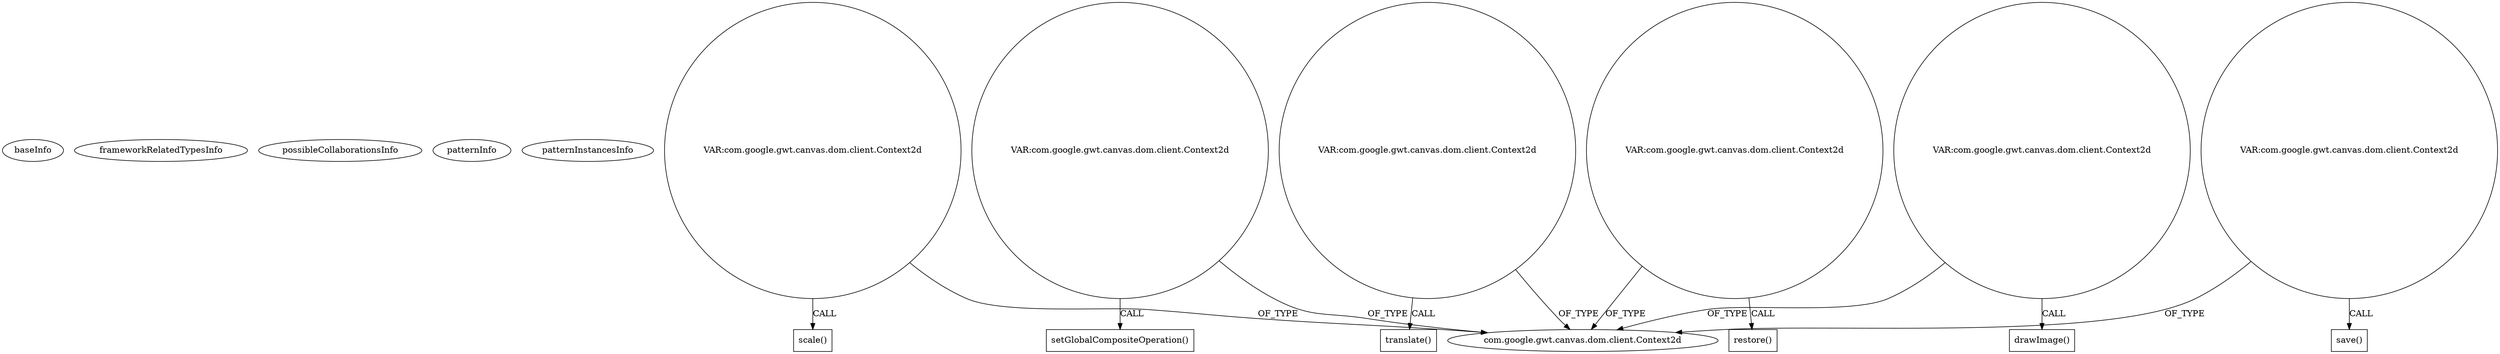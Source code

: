 digraph {
baseInfo[graphId=795,category="pattern",isAnonymous=false,possibleRelation=false]
frameworkRelatedTypesInfo[]
possibleCollaborationsInfo[]
patternInfo[frequency=2.0,patternRootClient=null]
patternInstancesInfo[0="akjava-GWT-Hangouts~/akjava-GWT-Hangouts/GWT-Hangouts-master/apps/easyoverlay/src/com/akjava/gwt/hangout/easyoverlay/client/EasyOverlay.java~EasyOverlay~492",1="akjava-GWT-Hangouts~/akjava-GWT-Hangouts/GWT-Hangouts-master/apps/easyoverlay/src/com/akjava/gwt/hangout/easyoverlay/client/EasyOverlay.java~void onApiReady()~513"]
483[label="com.google.gwt.canvas.dom.client.Context2d",vertexType="FRAMEWORK_CLASS_TYPE",isFrameworkType=false]
486[label="VAR:com.google.gwt.canvas.dom.client.Context2d",vertexType="VARIABLE_EXPRESION",isFrameworkType=false,shape=circle]
498[label="VAR:com.google.gwt.canvas.dom.client.Context2d",vertexType="VARIABLE_EXPRESION",isFrameworkType=false,shape=circle]
491[label="VAR:com.google.gwt.canvas.dom.client.Context2d",vertexType="VARIABLE_EXPRESION",isFrameworkType=false,shape=circle]
503[label="VAR:com.google.gwt.canvas.dom.client.Context2d",vertexType="VARIABLE_EXPRESION",isFrameworkType=false,shape=circle]
481[label="VAR:com.google.gwt.canvas.dom.client.Context2d",vertexType="VARIABLE_EXPRESION",isFrameworkType=false,shape=circle]
510[label="VAR:com.google.gwt.canvas.dom.client.Context2d",vertexType="VARIABLE_EXPRESION",isFrameworkType=false,shape=circle]
487[label="setGlobalCompositeOperation()",vertexType="INSIDE_CALL",isFrameworkType=false,shape=box]
492[label="translate()",vertexType="INSIDE_CALL",isFrameworkType=false,shape=box]
499[label="scale()",vertexType="INSIDE_CALL",isFrameworkType=false,shape=box]
504[label="drawImage()",vertexType="INSIDE_CALL",isFrameworkType=false,shape=box]
482[label="save()",vertexType="INSIDE_CALL",isFrameworkType=false,shape=box]
511[label="restore()",vertexType="INSIDE_CALL",isFrameworkType=false,shape=box]
503->504[label="CALL"]
510->483[label="OF_TYPE"]
510->511[label="CALL"]
498->499[label="CALL"]
491->492[label="CALL"]
498->483[label="OF_TYPE"]
486->487[label="CALL"]
491->483[label="OF_TYPE"]
481->482[label="CALL"]
481->483[label="OF_TYPE"]
503->483[label="OF_TYPE"]
486->483[label="OF_TYPE"]
}
